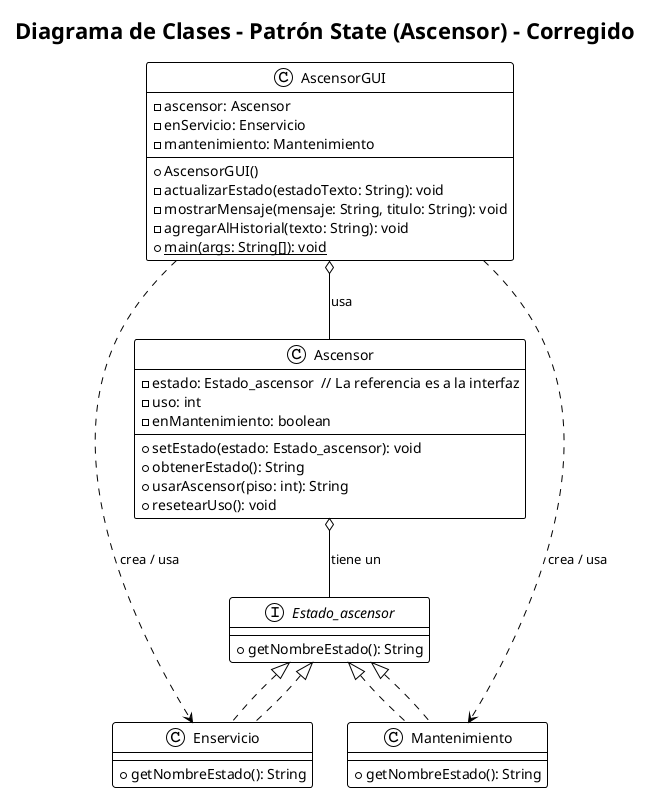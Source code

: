 @startuml state
!theme plain

title Diagrama de Clases - Patrón State (Ascensor) - Corregido

  class Ascensor {
    - estado: Estado_ascensor  // La referencia es a la interfaz
    - uso: int
    - enMantenimiento: boolean
    + setEstado(estado: Estado_ascensor): void
    + obtenerEstado(): String
    + usarAscensor(piso: int): String
    + resetearUso(): void
  }

  interface Estado_ascensor {
    + getNombreEstado(): String
  }

  class Enservicio implements Estado_ascensor {
    + getNombreEstado(): String
  }
  class Mantenimiento implements Estado_ascensor {
    + getNombreEstado(): String
  }

  class AscensorGUI {
    - ascensor: Ascensor
    - enServicio: Enservicio
    - mantenimiento: Mantenimiento
    + AscensorGUI()
    - actualizarEstado(estadoTexto: String): void
    - mostrarMensaje(mensaje: String, titulo: String): void
    - agregarAlHistorial(texto: String): void
    + main(args: String[]): void {static}
  }

' El Contexto (Ascensor) tiene una referencia a la Interfaz de Estado
Ascensor o-- Estado_ascensor : tiene un

' Los Estados Concretos implementan la Interfaz de Estado
Enservicio .up.|> Estado_ascensor
Mantenimiento .up.|> Estado_ascensor

' El Cliente (AscensorGUI) usa el Contexto
AscensorGUI o-- Ascensor : usa

' El Cliente (AscensorGUI) crea y conoce las implementaciones concretas de los estados
' para poder establecer el estado del Contexto.
AscensorGUI ..> Enservicio : crea / usa
AscensorGUI ..> Mantenimiento : crea / usa

@enduml